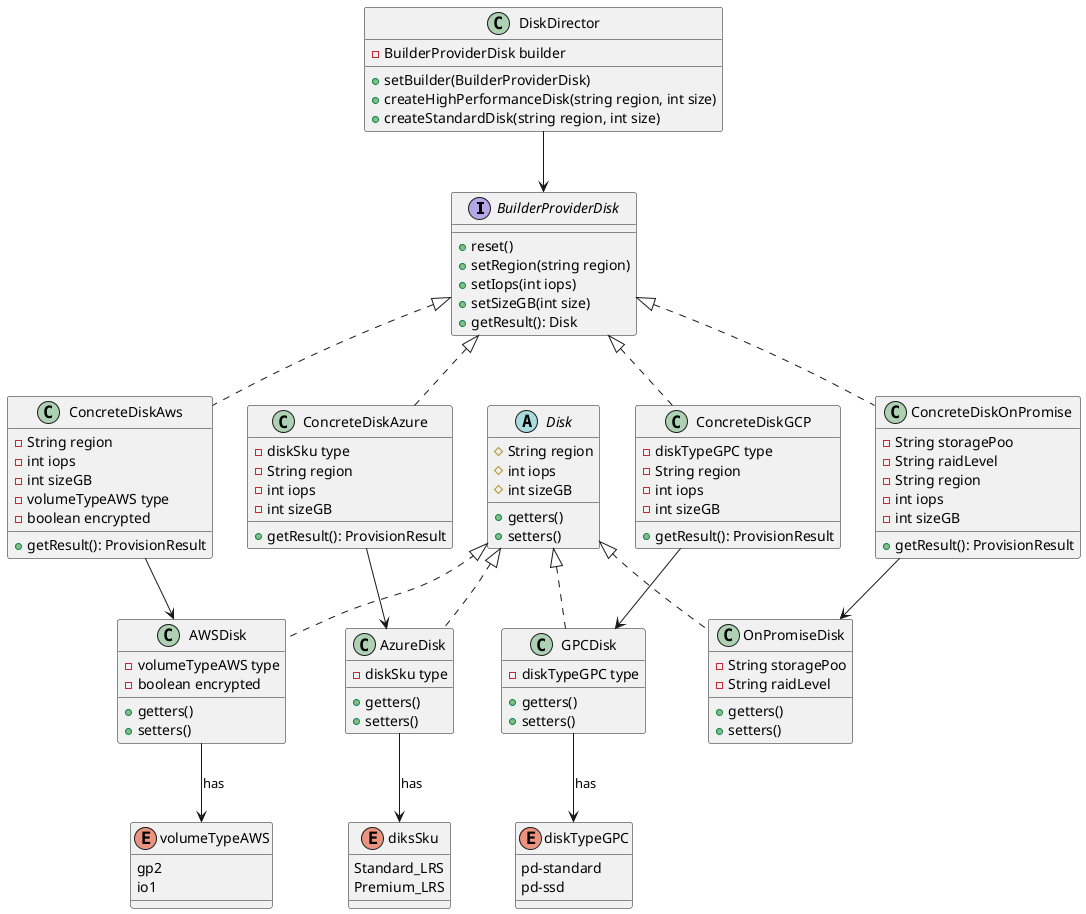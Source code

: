 @startuml builder-disk

interface BuilderProviderDisk {
    + reset()
    + setRegion(string region)
    + setIops(int iops)
    + setSizeGB(int size)
    + getResult(): Disk
}

class DiskDirector {
    - BuilderProviderDisk builder
    + setBuilder(BuilderProviderDisk)
    + createHighPerformanceDisk(string region, int size)
    + createStandardDisk(string region, int size)
}

class ConcreteDiskAws implements BuilderProviderDisk {
    - String region
    - int iops
    - int sizeGB
    - volumeTypeAWS type    
    - boolean encrypted     
    + getResult(): ProvisionResult
}

class ConcreteDiskAzure implements BuilderProviderDisk {
    - diskSku type
    - String region
    - int iops
    - int sizeGB
    + getResult(): ProvisionResult
}

class ConcreteDiskGCP implements BuilderProviderDisk {
    - diskTypeGPC type
    - String region
    - int iops
    - int sizeGB
    + getResult(): ProvisionResult
}

class ConcreteDiskOnPromise implements BuilderProviderDisk {
    - String storagePoo
    - String raidLevel
    - String region
    - int iops
    - int sizeGB
    + getResult(): ProvisionResult
}


abstract class Disk {
    # String region          
    # int iops              
    # int sizeGB            
    + getters()
    + setters()
}


class AWSDisk implements Disk{
    - volumeTypeAWS type
    - boolean encrypted
    + getters()
    + setters()
}

class AzureDisk implements Disk {
    - diskSku type
    + getters()
    + setters()
}

class GPCDisk implements Disk {
    - diskTypeGPC type
    + getters()
    + setters()
}

class OnPromiseDisk implements Disk{
    - String storagePoo
    - String raidLevel
    + getters()
    + setters()
}

enum volumeTypeAWS {
    gp2 
    io1
}

enum diksSku {
    Standard_LRS
    Premium_LRS
}

enum diskTypeGPC {
    pd-standard
    pd-ssd
}

DiskDirector --> BuilderProviderDisk

ConcreteDiskAws --> AWSDisk
ConcreteDiskAzure --> AzureDisk
ConcreteDiskGCP --> GPCDisk
ConcreteDiskOnPromise --> OnPromiseDisk

AWSDisk --> volumeTypeAWS : has
AzureDisk --> diksSku : has
GPCDisk --> diskTypeGPC : has

@enduml
